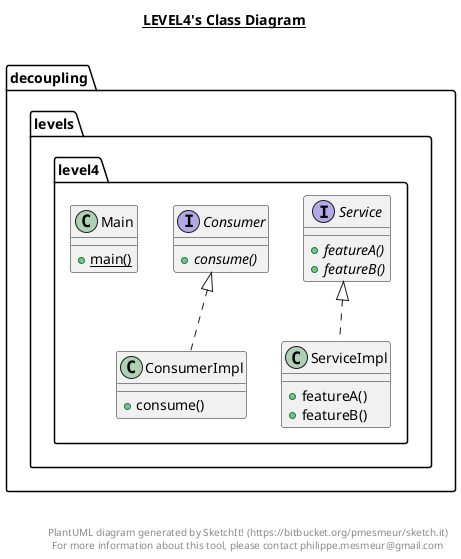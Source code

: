 @startuml

title __LEVEL4's Class Diagram__\n

  namespace decoupling.levels.level4 {
    interface decoupling.levels.level4.Consumer {
        {abstract} + consume()
    }
  }
  

  namespace decoupling.levels.level4 {
    class decoupling.levels.level4.ConsumerImpl {
        + consume()
    }
  }
  

  namespace decoupling.levels.level4 {
    class decoupling.levels.level4.Main {
        {static} + main()
    }
  }
  

  namespace decoupling.levels.level4 {
    interface decoupling.levels.level4.Service {
        {abstract} + featureA()
        {abstract} + featureB()
    }
  }
  

  namespace decoupling.levels.level4 {
    class decoupling.levels.level4.ServiceImpl {
        + featureA()
        + featureB()
    }
  }
  

  decoupling.levels.level4.ConsumerImpl .up.|> decoupling.levels.level4.Consumer
  decoupling.levels.level4.ServiceImpl .up.|> decoupling.levels.level4.Service


right footer


PlantUML diagram generated by SketchIt! (https://bitbucket.org/pmesmeur/sketch.it)
For more information about this tool, please contact philippe.mesmeur@gmail.com
endfooter

@enduml
